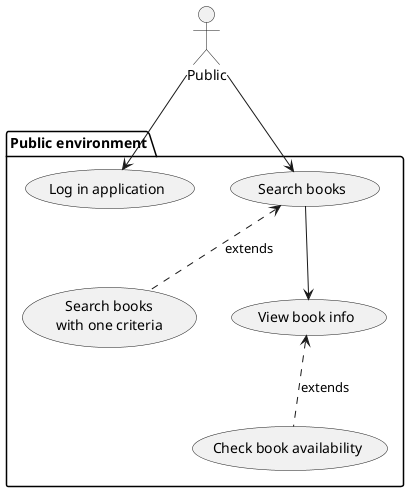 @startuml public_use_cases
' left to right direction
"Public environment" as env
' "App" as app
' "Database" as db
"Public" as pub

package env {
    usecase "Log in application" as UC1
    ' usecase "Admin session" as UC1_A
    ' usecase "Member session" as UC1_B
    usecase "Search books" as UC13_A
    usecase "Search books\nwith one criteria" as UC13_B
    usecase "Check book availability" as UC14
    usecase "View book info" as UC15
}

    pub -down-> UC1
    pub -down-> UC13_A
    ' app --> env
    ' db -up-> UC1
    ' db -up-> UC13_A
    ' UC1 .up.> UC1_A : include
    ' UC1 .up.> UC1_B : include
    ' UC1 --> UC13_A
    UC13_A <.down. UC13_B : extends
    UC13_A --> UC15
    UC15 <.down. UC14 : extends

@enduml